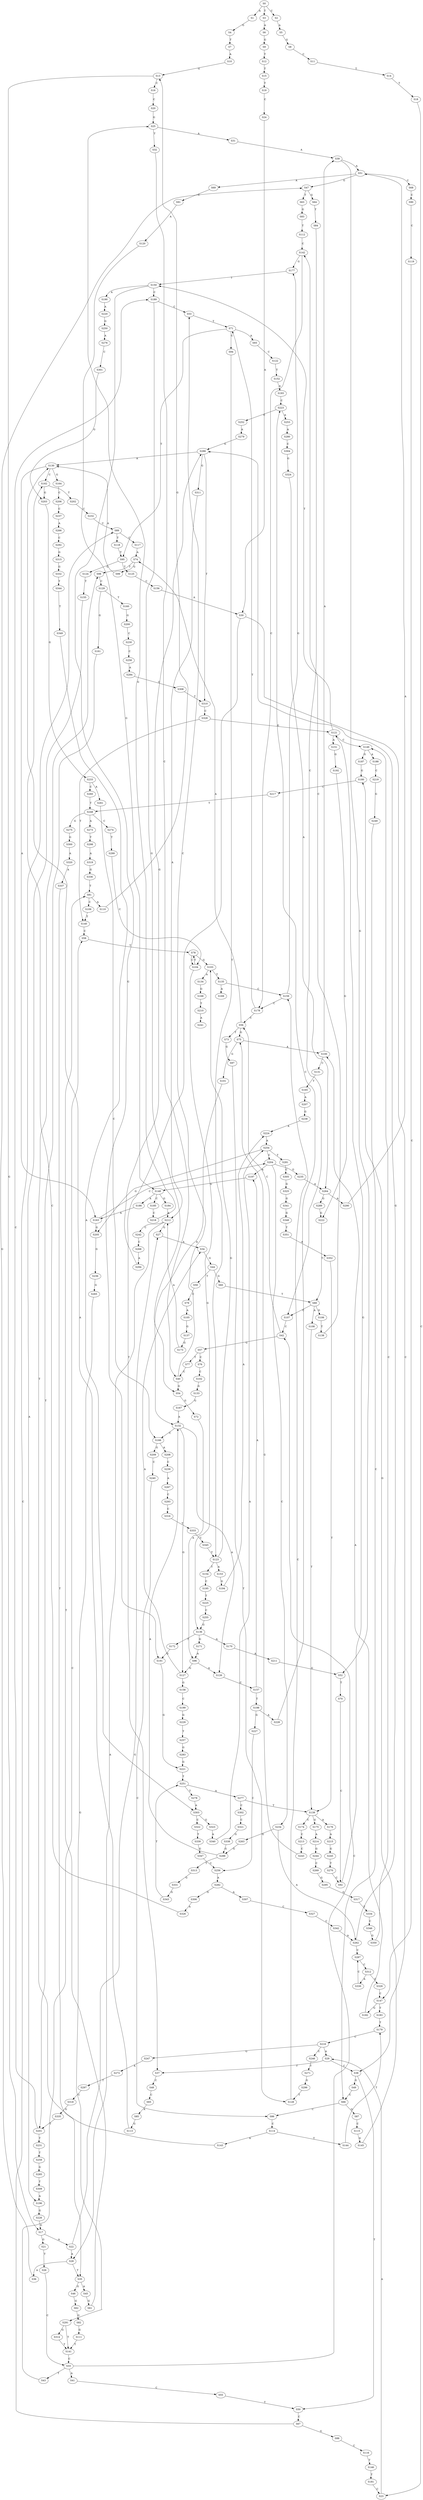 strict digraph  {
	S0 -> S1 [ label = A ];
	S0 -> S2 [ label = C ];
	S0 -> S3 [ label = T ];
	S1 -> S4 [ label = G ];
	S2 -> S5 [ label = A ];
	S3 -> S6 [ label = A ];
	S4 -> S7 [ label = T ];
	S5 -> S8 [ label = G ];
	S6 -> S9 [ label = G ];
	S7 -> S10 [ label = A ];
	S8 -> S11 [ label = C ];
	S9 -> S12 [ label = T ];
	S10 -> S13 [ label = G ];
	S11 -> S14 [ label = T ];
	S12 -> S15 [ label = T ];
	S13 -> S16 [ label = C ];
	S13 -> S17 [ label = G ];
	S14 -> S18 [ label = T ];
	S15 -> S19 [ label = T ];
	S16 -> S20 [ label = C ];
	S17 -> S21 [ label = G ];
	S17 -> S22 [ label = A ];
	S18 -> S23 [ label = C ];
	S19 -> S24 [ label = C ];
	S20 -> S25 [ label = G ];
	S21 -> S26 [ label = T ];
	S22 -> S27 [ label = G ];
	S22 -> S28 [ label = A ];
	S23 -> S29 [ label = A ];
	S24 -> S30 [ label = A ];
	S25 -> S31 [ label = A ];
	S25 -> S32 [ label = T ];
	S26 -> S33 [ label = C ];
	S27 -> S34 [ label = A ];
	S28 -> S35 [ label = T ];
	S28 -> S36 [ label = A ];
	S29 -> S37 [ label = T ];
	S29 -> S38 [ label = C ];
	S30 -> S37 [ label = T ];
	S30 -> S38 [ label = C ];
	S31 -> S39 [ label = A ];
	S32 -> S40 [ label = C ];
	S33 -> S41 [ label = A ];
	S33 -> S42 [ label = C ];
	S33 -> S43 [ label = T ];
	S34 -> S44 [ label = G ];
	S35 -> S45 [ label = A ];
	S35 -> S46 [ label = G ];
	S36 -> S47 [ label = G ];
	S37 -> S48 [ label = C ];
	S38 -> S49 [ label = G ];
	S38 -> S50 [ label = T ];
	S39 -> S51 [ label = A ];
	S39 -> S52 [ label = G ];
	S40 -> S53 [ label = C ];
	S40 -> S54 [ label = G ];
	S41 -> S55 [ label = C ];
	S42 -> S56 [ label = C ];
	S42 -> S57 [ label = G ];
	S43 -> S58 [ label = C ];
	S44 -> S59 [ label = T ];
	S44 -> S60 [ label = G ];
	S45 -> S61 [ label = G ];
	S46 -> S62 [ label = G ];
	S47 -> S63 [ label = T ];
	S47 -> S64 [ label = G ];
	S48 -> S65 [ label = C ];
	S49 -> S66 [ label = C ];
	S50 -> S67 [ label = C ];
	S51 -> S47 [ label = G ];
	S51 -> S68 [ label = C ];
	S51 -> S69 [ label = A ];
	S52 -> S70 [ label = T ];
	S53 -> S71 [ label = T ];
	S54 -> S72 [ label = G ];
	S55 -> S50 [ label = T ];
	S56 -> S73 [ label = T ];
	S56 -> S74 [ label = A ];
	S56 -> S75 [ label = G ];
	S57 -> S76 [ label = C ];
	S57 -> S77 [ label = T ];
	S58 -> S78 [ label = T ];
	S59 -> S79 [ label = C ];
	S60 -> S80 [ label = T ];
	S61 -> S81 [ label = T ];
	S62 -> S82 [ label = G ];
	S63 -> S83 [ label = G ];
	S64 -> S84 [ label = T ];
	S65 -> S85 [ label = A ];
	S66 -> S86 [ label = C ];
	S66 -> S87 [ label = G ];
	S67 -> S88 [ label = G ];
	S67 -> S89 [ label = C ];
	S68 -> S90 [ label = C ];
	S69 -> S91 [ label = C ];
	S70 -> S92 [ label = C ];
	S71 -> S93 [ label = A ];
	S71 -> S94 [ label = C ];
	S71 -> S95 [ label = T ];
	S72 -> S96 [ label = A ];
	S73 -> S97 [ label = G ];
	S74 -> S98 [ label = T ];
	S74 -> S99 [ label = G ];
	S75 -> S100 [ label = A ];
	S75 -> S101 [ label = G ];
	S76 -> S102 [ label = C ];
	S77 -> S40 [ label = C ];
	S78 -> S103 [ label = G ];
	S78 -> S104 [ label = C ];
	S79 -> S105 [ label = A ];
	S80 -> S106 [ label = G ];
	S80 -> S107 [ label = C ];
	S80 -> S108 [ label = A ];
	S81 -> S109 [ label = C ];
	S81 -> S110 [ label = A ];
	S82 -> S111 [ label = G ];
	S83 -> S112 [ label = T ];
	S84 -> S107 [ label = C ];
	S85 -> S113 [ label = G ];
	S86 -> S114 [ label = C ];
	S87 -> S115 [ label = C ];
	S88 -> S116 [ label = C ];
	S89 -> S117 [ label = C ];
	S89 -> S118 [ label = T ];
	S90 -> S119 [ label = C ];
	S91 -> S120 [ label = A ];
	S92 -> S121 [ label = G ];
	S93 -> S122 [ label = C ];
	S94 -> S123 [ label = T ];
	S95 -> S124 [ label = G ];
	S95 -> S125 [ label = T ];
	S96 -> S126 [ label = A ];
	S96 -> S127 [ label = G ];
	S97 -> S128 [ label = T ];
	S98 -> S129 [ label = C ];
	S99 -> S130 [ label = A ];
	S100 -> S39 [ label = A ];
	S100 -> S131 [ label = C ];
	S101 -> S132 [ label = A ];
	S102 -> S133 [ label = G ];
	S103 -> S134 [ label = A ];
	S103 -> S135 [ label = T ];
	S104 -> S78 [ label = T ];
	S104 -> S136 [ label = G ];
	S105 -> S137 [ label = G ];
	S106 -> S138 [ label = T ];
	S107 -> S42 [ label = C ];
	S108 -> S139 [ label = T ];
	S109 -> S140 [ label = T ];
	S110 -> S13 [ label = G ];
	S111 -> S141 [ label = T ];
	S112 -> S142 [ label = C ];
	S113 -> S130 [ label = A ];
	S114 -> S143 [ label = A ];
	S114 -> S144 [ label = T ];
	S115 -> S145 [ label = G ];
	S116 -> S146 [ label = T ];
	S117 -> S74 [ label = A ];
	S118 -> S95 [ label = T ];
	S119 -> S147 [ label = C ];
	S120 -> S148 [ label = G ];
	S121 -> S149 [ label = C ];
	S121 -> S150 [ label = T ];
	S121 -> S151 [ label = A ];
	S122 -> S152 [ label = T ];
	S123 -> S153 [ label = A ];
	S123 -> S154 [ label = T ];
	S123 -> S103 [ label = G ];
	S124 -> S155 [ label = T ];
	S125 -> S156 [ label = C ];
	S126 -> S157 [ label = C ];
	S127 -> S34 [ label = A ];
	S127 -> S158 [ label = G ];
	S128 -> S159 [ label = C ];
	S129 -> S160 [ label = T ];
	S129 -> S161 [ label = G ];
	S130 -> S162 [ label = C ];
	S130 -> S163 [ label = A ];
	S130 -> S164 [ label = G ];
	S131 -> S165 [ label = T ];
	S132 -> S166 [ label = C ];
	S132 -> S126 [ label = A ];
	S132 -> S127 [ label = G ];
	S133 -> S167 [ label = G ];
	S134 -> S168 [ label = G ];
	S135 -> S169 [ label = A ];
	S135 -> S159 [ label = C ];
	S136 -> S170 [ label = A ];
	S136 -> S171 [ label = G ];
	S136 -> S172 [ label = T ];
	S137 -> S173 [ label = G ];
	S138 -> S142 [ label = C ];
	S139 -> S174 [ label = C ];
	S139 -> S175 [ label = G ];
	S139 -> S176 [ label = A ];
	S140 -> S58 [ label = C ];
	S141 -> S33 [ label = C ];
	S142 -> S177 [ label = G ];
	S142 -> S178 [ label = C ];
	S143 -> S98 [ label = T ];
	S144 -> S179 [ label = T ];
	S145 -> S180 [ label = G ];
	S146 -> S181 [ label = T ];
	S147 -> S182 [ label = G ];
	S147 -> S183 [ label = T ];
	S148 -> S184 [ label = G ];
	S148 -> S185 [ label = C ];
	S148 -> S186 [ label = A ];
	S149 -> S187 [ label = G ];
	S149 -> S188 [ label = A ];
	S150 -> S189 [ label = C ];
	S150 -> S190 [ label = A ];
	S150 -> S191 [ label = G ];
	S151 -> S192 [ label = G ];
	S152 -> S193 [ label = A ];
	S153 -> S194 [ label = G ];
	S154 -> S195 [ label = C ];
	S155 -> S196 [ label = A ];
	S156 -> S30 [ label = A ];
	S157 -> S197 [ label = A ];
	S157 -> S198 [ label = T ];
	S158 -> S199 [ label = C ];
	S159 -> S178 [ label = C ];
	S159 -> S177 [ label = G ];
	S160 -> S200 [ label = G ];
	S161 -> S201 [ label = T ];
	S162 -> S202 [ label = T ];
	S162 -> S203 [ label = G ];
	S163 -> S204 [ label = C ];
	S163 -> S205 [ label = G ];
	S164 -> S206 [ label = C ];
	S165 -> S207 [ label = A ];
	S166 -> S208 [ label = A ];
	S166 -> S209 [ label = G ];
	S167 -> S132 [ label = A ];
	S168 -> S210 [ label = T ];
	S170 -> S211 [ label = A ];
	S171 -> S96 [ label = A ];
	S172 -> S191 [ label = G ];
	S173 -> S212 [ label = A ];
	S174 -> S213 [ label = C ];
	S175 -> S214 [ label = A ];
	S176 -> S215 [ label = A ];
	S177 -> S150 [ label = T ];
	S178 -> S71 [ label = T ];
	S178 -> S56 [ label = C ];
	S179 -> S216 [ label = C ];
	S180 -> S217 [ label = C ];
	S181 -> S23 [ label = C ];
	S182 -> S100 [ label = A ];
	S183 -> S179 [ label = T ];
	S184 -> S212 [ label = A ];
	S185 -> S218 [ label = C ];
	S186 -> S163 [ label = A ];
	S187 -> S180 [ label = G ];
	S188 -> S219 [ label = C ];
	S189 -> S54 [ label = G ];
	S189 -> S53 [ label = C ];
	S190 -> S220 [ label = A ];
	S191 -> S221 [ label = G ];
	S192 -> S222 [ label = G ];
	S193 -> S223 [ label = C ];
	S194 -> S224 [ label = A ];
	S195 -> S225 [ label = T ];
	S196 -> S226 [ label = G ];
	S197 -> S148 [ label = G ];
	S198 -> S227 [ label = G ];
	S198 -> S228 [ label = A ];
	S199 -> S229 [ label = G ];
	S200 -> S230 [ label = C ];
	S201 -> S189 [ label = C ];
	S201 -> S231 [ label = T ];
	S202 -> S232 [ label = C ];
	S203 -> S233 [ label = G ];
	S204 -> S234 [ label = C ];
	S204 -> S235 [ label = G ];
	S204 -> S197 [ label = A ];
	S205 -> S236 [ label = G ];
	S206 -> S237 [ label = C ];
	S207 -> S238 [ label = G ];
	S208 -> S239 [ label = C ];
	S209 -> S240 [ label = C ];
	S210 -> S241 [ label = A ];
	S211 -> S52 [ label = G ];
	S212 -> S28 [ label = A ];
	S212 -> S242 [ label = C ];
	S212 -> S27 [ label = G ];
	S213 -> S243 [ label = C ];
	S214 -> S244 [ label = G ];
	S215 -> S245 [ label = G ];
	S216 -> S29 [ label = A ];
	S216 -> S246 [ label = C ];
	S216 -> S247 [ label = G ];
	S217 -> S248 [ label = T ];
	S218 -> S25 [ label = G ];
	S219 -> S249 [ label = G ];
	S220 -> S250 [ label = G ];
	S221 -> S251 [ label = T ];
	S222 -> S80 [ label = T ];
	S223 -> S252 [ label = C ];
	S223 -> S253 [ label = A ];
	S224 -> S254 [ label = A ];
	S225 -> S255 [ label = C ];
	S226 -> S17 [ label = G ];
	S227 -> S256 [ label = C ];
	S228 -> S223 [ label = C ];
	S229 -> S257 [ label = T ];
	S230 -> S258 [ label = C ];
	S231 -> S259 [ label = T ];
	S232 -> S89 [ label = C ];
	S233 -> S260 [ label = C ];
	S233 -> S261 [ label = A ];
	S234 -> S262 [ label = A ];
	S234 -> S263 [ label = G ];
	S235 -> S264 [ label = A ];
	S236 -> S265 [ label = G ];
	S237 -> S266 [ label = A ];
	S238 -> S224 [ label = A ];
	S239 -> S267 [ label = A ];
	S240 -> S86 [ label = C ];
	S242 -> S268 [ label = C ];
	S243 -> S75 [ label = G ];
	S244 -> S269 [ label = C ];
	S245 -> S270 [ label = T ];
	S246 -> S271 [ label = T ];
	S247 -> S272 [ label = A ];
	S248 -> S273 [ label = A ];
	S248 -> S274 [ label = C ];
	S248 -> S275 [ label = G ];
	S249 -> S66 [ label = C ];
	S250 -> S276 [ label = A ];
	S251 -> S277 [ label = A ];
	S251 -> S278 [ label = T ];
	S252 -> S279 [ label = A ];
	S253 -> S280 [ label = A ];
	S254 -> S281 [ label = T ];
	S254 -> S204 [ label = C ];
	S254 -> S205 [ label = G ];
	S255 -> S136 [ label = G ];
	S256 -> S282 [ label = A ];
	S257 -> S283 [ label = G ];
	S258 -> S284 [ label = A ];
	S259 -> S285 [ label = G ];
	S260 -> S248 [ label = T ];
	S261 -> S166 [ label = C ];
	S262 -> S286 [ label = G ];
	S262 -> S287 [ label = C ];
	S263 -> S288 [ label = G ];
	S264 -> S289 [ label = G ];
	S264 -> S290 [ label = A ];
	S265 -> S291 [ label = G ];
	S266 -> S292 [ label = C ];
	S267 -> S293 [ label = C ];
	S268 -> S294 [ label = A ];
	S269 -> S295 [ label = G ];
	S270 -> S92 [ label = C ];
	S271 -> S296 [ label = G ];
	S272 -> S297 [ label = T ];
	S273 -> S298 [ label = T ];
	S274 -> S299 [ label = T ];
	S275 -> S300 [ label = G ];
	S276 -> S301 [ label = C ];
	S277 -> S139 [ label = T ];
	S277 -> S302 [ label = C ];
	S278 -> S303 [ label = A ];
	S279 -> S286 [ label = G ];
	S280 -> S304 [ label = C ];
	S281 -> S305 [ label = C ];
	S282 -> S306 [ label = G ];
	S282 -> S307 [ label = A ];
	S283 -> S221 [ label = G ];
	S284 -> S308 [ label = G ];
	S285 -> S309 [ label = T ];
	S286 -> S130 [ label = A ];
	S286 -> S310 [ label = T ];
	S286 -> S311 [ label = G ];
	S287 -> S312 [ label = C ];
	S288 -> S132 [ label = A ];
	S288 -> S313 [ label = T ];
	S289 -> S222 [ label = G ];
	S290 -> S51 [ label = A ];
	S291 -> S141 [ label = T ];
	S291 -> S314 [ label = G ];
	S292 -> S315 [ label = G ];
	S293 -> S316 [ label = C ];
	S294 -> S286 [ label = G ];
	S295 -> S317 [ label = G ];
	S296 -> S128 [ label = T ];
	S297 -> S318 [ label = C ];
	S298 -> S319 [ label = A ];
	S299 -> S104 [ label = C ];
	S300 -> S320 [ label = A ];
	S301 -> S203 [ label = G ];
	S302 -> S321 [ label = C ];
	S303 -> S322 [ label = C ];
	S303 -> S323 [ label = G ];
	S304 -> S324 [ label = G ];
	S305 -> S325 [ label = G ];
	S306 -> S326 [ label = A ];
	S307 -> S327 [ label = C ];
	S308 -> S310 [ label = T ];
	S309 -> S196 [ label = A ];
	S310 -> S328 [ label = C ];
	S311 -> S212 [ label = A ];
	S312 -> S329 [ label = C ];
	S312 -> S330 [ label = A ];
	S313 -> S331 [ label = G ];
	S314 -> S141 [ label = T ];
	S315 -> S332 [ label = G ];
	S316 -> S333 [ label = T ];
	S317 -> S334 [ label = T ];
	S318 -> S335 [ label = G ];
	S319 -> S336 [ label = G ];
	S320 -> S337 [ label = A ];
	S321 -> S338 [ label = G ];
	S322 -> S339 [ label = T ];
	S323 -> S340 [ label = A ];
	S324 -> S264 [ label = A ];
	S325 -> S341 [ label = G ];
	S326 -> S162 [ label = C ];
	S327 -> S342 [ label = C ];
	S328 -> S121 [ label = G ];
	S328 -> S140 [ label = T ];
	S329 -> S147 [ label = C ];
	S330 -> S287 [ label = C ];
	S331 -> S343 [ label = G ];
	S332 -> S344 [ label = T ];
	S333 -> S345 [ label = C ];
	S334 -> S346 [ label = C ];
	S335 -> S201 [ label = T ];
	S336 -> S81 [ label = T ];
	S337 -> S35 [ label = T ];
	S338 -> S288 [ label = G ];
	S339 -> S347 [ label = G ];
	S340 -> S254 [ label = A ];
	S341 -> S348 [ label = G ];
	S342 -> S262 [ label = A ];
	S343 -> S251 [ label = T ];
	S344 -> S349 [ label = T ];
	S345 -> S123 [ label = T ];
	S346 -> S350 [ label = G ];
	S347 -> S256 [ label = C ];
	S348 -> S351 [ label = T ];
	S349 -> S303 [ label = A ];
	S350 -> S149 [ label = C ];
	S351 -> S352 [ label = A ];
	S352 -> S139 [ label = T ];
}
